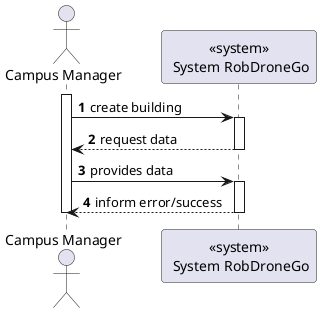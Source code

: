 @startuml
autonumber

actor "Campus Manager" as usr

participant "<<system>>\n System RobDroneGo" as sys

activate usr
    usr -> sys : create building
    activate sys
        sys --> usr : request data
    deactivate sys

    usr -> sys : provides data
    activate sys
        sys --> usr : inform error/success
    deactivate sys
deactivate usr

@enduml

